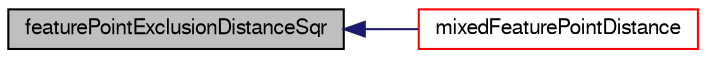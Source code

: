 digraph "featurePointExclusionDistanceSqr"
{
  bgcolor="transparent";
  edge [fontname="FreeSans",fontsize="10",labelfontname="FreeSans",labelfontsize="10"];
  node [fontname="FreeSans",fontsize="10",shape=record];
  rankdir="LR";
  Node176 [label="featurePointExclusionDistanceSqr",height=0.2,width=0.4,color="black", fillcolor="grey75", style="filled", fontcolor="black"];
  Node176 -> Node177 [dir="back",color="midnightblue",fontsize="10",style="solid",fontname="FreeSans"];
  Node177 [label="mixedFeaturePointDistance",height=0.2,width=0.4,color="red",URL="$a31450.html#a55b1c1b352f990c0d726c52ec68a1688",tooltip="Return the local mixed feature point placement distance. "];
}
